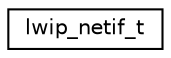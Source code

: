 digraph "Graphical Class Hierarchy"
{
 // LATEX_PDF_SIZE
  edge [fontname="Helvetica",fontsize="10",labelfontname="Helvetica",labelfontsize="10"];
  node [fontname="Helvetica",fontsize="10",shape=record];
  rankdir="LR";
  Node0 [label="lwip_netif_t",height=0.2,width=0.4,color="black", fillcolor="white", style="filled",URL="$structlwip__netif__t.html",tooltip="Representation of a network interface."];
}
